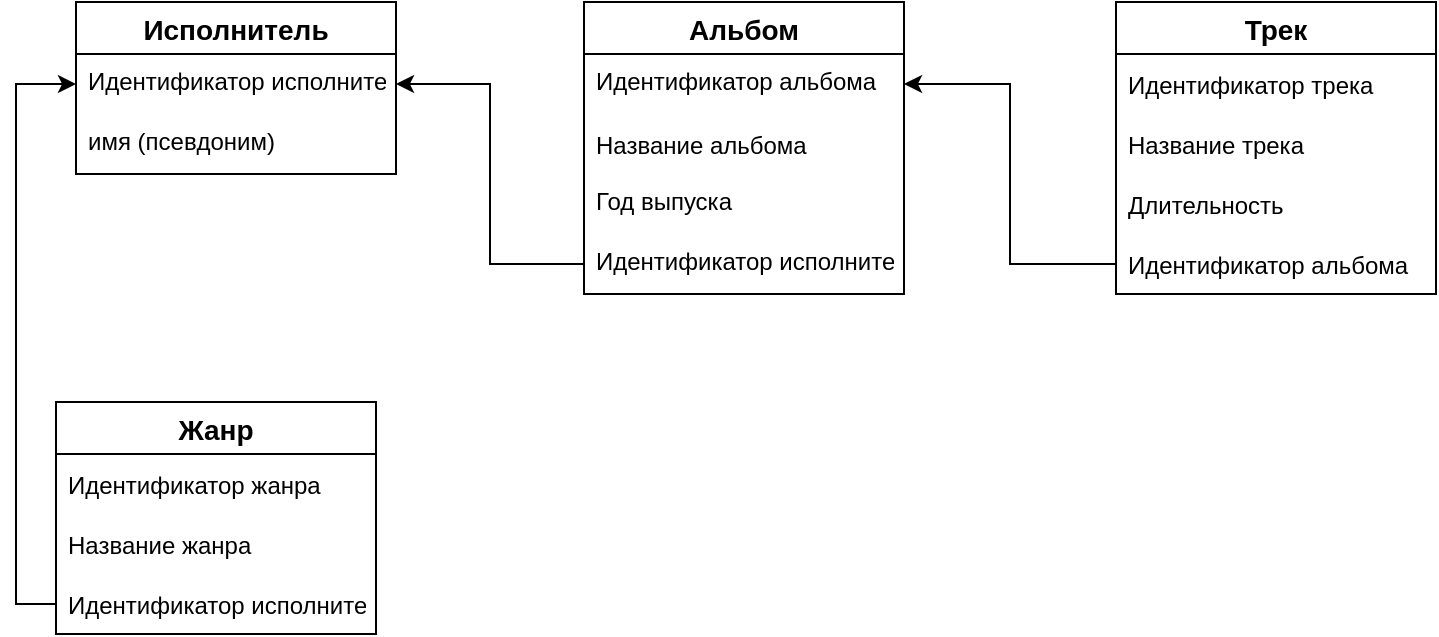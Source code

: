 <mxfile version="15.5.5" type="device"><diagram id="pV1bIe_q-vyLGhylwWmi" name="Page-1"><mxGraphModel dx="782" dy="649" grid="1" gridSize="10" guides="1" tooltips="1" connect="1" arrows="1" fold="1" page="1" pageScale="1" pageWidth="827" pageHeight="1169" math="0" shadow="0"><root><mxCell id="0"/><mxCell id="1" parent="0"/><mxCell id="G0oQyc9vp9xvxWce21-8-18" value="Исполнитель" style="swimlane;fontStyle=1;childLayout=stackLayout;horizontal=1;startSize=26;horizontalStack=0;resizeParent=1;resizeParentMax=0;resizeLast=0;collapsible=1;marginBottom=0;align=center;fontSize=14;" parent="1" vertex="1"><mxGeometry x="80" y="40" width="160" height="86" as="geometry"/></mxCell><mxCell id="G0oQyc9vp9xvxWce21-8-19" value="Идентификатор исполнителя" style="text;strokeColor=none;fillColor=none;spacingLeft=4;spacingRight=4;overflow=hidden;rotatable=0;points=[[0,0.5],[1,0.5]];portConstraint=eastwest;fontSize=12;" parent="G0oQyc9vp9xvxWce21-8-18" vertex="1"><mxGeometry y="26" width="160" height="30" as="geometry"/></mxCell><mxCell id="G0oQyc9vp9xvxWce21-8-20" value="имя (псевдоним)&#10;&#10;&lt;span style=&quot;color: rgb(36, 41, 47); font-size: 16px; font-style: normal; font-weight: 400; letter-spacing: normal; text-align: left; text-indent: 0px; text-transform: none; word-spacing: 0px; background-color: rgb(255, 255, 255); display: inline; float: none;&quot;&gt;имя (псевдоним)&lt;/span&gt;&#10;&#10;" style="text;strokeColor=none;fillColor=none;spacingLeft=4;spacingRight=4;overflow=hidden;rotatable=0;points=[[0,0.5],[1,0.5]];portConstraint=eastwest;fontSize=12;" parent="G0oQyc9vp9xvxWce21-8-18" vertex="1"><mxGeometry y="56" width="160" height="30" as="geometry"/></mxCell><mxCell id="G0oQyc9vp9xvxWce21-8-22" value="Альбом" style="swimlane;fontStyle=1;childLayout=stackLayout;horizontal=1;startSize=26;horizontalStack=0;resizeParent=1;resizeParentMax=0;resizeLast=0;collapsible=1;marginBottom=0;align=center;fontSize=14;" parent="1" vertex="1"><mxGeometry x="334" y="40" width="160" height="146" as="geometry"/></mxCell><mxCell id="G0oQyc9vp9xvxWce21-8-23" value="Идентификатор альбома" style="text;strokeColor=none;fillColor=none;spacingLeft=4;spacingRight=4;overflow=hidden;rotatable=0;points=[[0,0.5],[1,0.5]];portConstraint=eastwest;fontSize=12;" parent="G0oQyc9vp9xvxWce21-8-22" vertex="1"><mxGeometry y="26" width="160" height="30" as="geometry"/></mxCell><mxCell id="G0oQyc9vp9xvxWce21-8-24" value="Название альбома" style="text;strokeColor=none;fillColor=none;spacingLeft=4;spacingRight=4;overflow=hidden;rotatable=0;points=[[0,0.5],[1,0.5]];portConstraint=eastwest;fontSize=12;verticalAlign=middle;" parent="G0oQyc9vp9xvxWce21-8-22" vertex="1"><mxGeometry y="56" width="160" height="30" as="geometry"/></mxCell><mxCell id="G0oQyc9vp9xvxWce21-8-26" value="Год выпуска" style="text;strokeColor=none;fillColor=none;spacingLeft=4;spacingRight=4;overflow=hidden;rotatable=0;points=[[0,0.5],[1,0.5]];portConstraint=eastwest;fontSize=12;" parent="G0oQyc9vp9xvxWce21-8-22" vertex="1"><mxGeometry y="86" width="160" height="30" as="geometry"/></mxCell><mxCell id="G0oQyc9vp9xvxWce21-8-25" value="Идентификатор исполнителя" style="text;strokeColor=none;fillColor=none;spacingLeft=4;spacingRight=4;overflow=hidden;rotatable=0;points=[[0,0.5],[1,0.5]];portConstraint=eastwest;fontSize=12;" parent="G0oQyc9vp9xvxWce21-8-22" vertex="1"><mxGeometry y="116" width="160" height="30" as="geometry"/></mxCell><mxCell id="G0oQyc9vp9xvxWce21-8-27" value="Трек" style="swimlane;fontStyle=1;childLayout=stackLayout;horizontal=1;startSize=26;horizontalStack=0;resizeParent=1;resizeParentMax=0;resizeLast=0;collapsible=1;marginBottom=0;align=center;fontSize=14;" parent="1" vertex="1"><mxGeometry x="600" y="40" width="160" height="146" as="geometry"/></mxCell><mxCell id="G0oQyc9vp9xvxWce21-8-41" value="Идентификатор трека" style="text;strokeColor=none;fillColor=none;spacingLeft=4;spacingRight=4;overflow=hidden;rotatable=0;points=[[0,0.5],[1,0.5]];portConstraint=eastwest;fontSize=12;verticalAlign=middle;" parent="G0oQyc9vp9xvxWce21-8-27" vertex="1"><mxGeometry y="26" width="160" height="30" as="geometry"/></mxCell><mxCell id="G0oQyc9vp9xvxWce21-8-28" value="Название трека" style="text;strokeColor=none;fillColor=none;spacingLeft=4;spacingRight=4;overflow=hidden;rotatable=0;points=[[0,0.5],[1,0.5]];portConstraint=eastwest;fontSize=12;verticalAlign=middle;" parent="G0oQyc9vp9xvxWce21-8-27" vertex="1"><mxGeometry y="56" width="160" height="30" as="geometry"/></mxCell><mxCell id="G0oQyc9vp9xvxWce21-8-29" value="Длительность" style="text;strokeColor=none;fillColor=none;spacingLeft=4;spacingRight=4;overflow=hidden;rotatable=0;points=[[0,0.5],[1,0.5]];portConstraint=eastwest;fontSize=12;verticalAlign=middle;" parent="G0oQyc9vp9xvxWce21-8-27" vertex="1"><mxGeometry y="86" width="160" height="30" as="geometry"/></mxCell><mxCell id="G0oQyc9vp9xvxWce21-8-30" value="Идентификатор альбома" style="text;strokeColor=none;fillColor=none;spacingLeft=4;spacingRight=4;overflow=hidden;rotatable=0;points=[[0,0.5],[1,0.5]];portConstraint=eastwest;fontSize=12;verticalAlign=middle;" parent="G0oQyc9vp9xvxWce21-8-27" vertex="1"><mxGeometry y="116" width="160" height="30" as="geometry"/></mxCell><mxCell id="G0oQyc9vp9xvxWce21-8-31" value="Жанр" style="swimlane;fontStyle=1;childLayout=stackLayout;horizontal=1;startSize=26;horizontalStack=0;resizeParent=1;resizeParentMax=0;resizeLast=0;collapsible=1;marginBottom=0;align=center;fontSize=14;" parent="1" vertex="1"><mxGeometry x="70" y="240" width="160" height="116" as="geometry"/></mxCell><mxCell id="G0oQyc9vp9xvxWce21-8-32" value="Идентификатор жанра" style="text;strokeColor=none;fillColor=none;spacingLeft=4;spacingRight=4;overflow=hidden;rotatable=0;points=[[0,0.5],[1,0.5]];portConstraint=eastwest;fontSize=12;verticalAlign=middle;" parent="G0oQyc9vp9xvxWce21-8-31" vertex="1"><mxGeometry y="26" width="160" height="30" as="geometry"/></mxCell><mxCell id="G0oQyc9vp9xvxWce21-8-33" value="Название жанра" style="text;strokeColor=none;fillColor=none;spacingLeft=4;spacingRight=4;overflow=hidden;rotatable=0;points=[[0,0.5],[1,0.5]];portConstraint=eastwest;fontSize=12;verticalAlign=middle;" parent="G0oQyc9vp9xvxWce21-8-31" vertex="1"><mxGeometry y="56" width="160" height="30" as="geometry"/></mxCell><mxCell id="G0oQyc9vp9xvxWce21-8-34" value="Идентификатор исполнителя" style="text;strokeColor=none;fillColor=none;spacingLeft=4;spacingRight=4;overflow=hidden;rotatable=0;points=[[0,0.5],[1,0.5]];portConstraint=eastwest;fontSize=12;verticalAlign=middle;" parent="G0oQyc9vp9xvxWce21-8-31" vertex="1"><mxGeometry y="86" width="160" height="30" as="geometry"/></mxCell><mxCell id="G0oQyc9vp9xvxWce21-8-38" style="edgeStyle=orthogonalEdgeStyle;rounded=0;orthogonalLoop=1;jettySize=auto;html=1;exitX=0;exitY=0.5;exitDx=0;exitDy=0;entryX=0;entryY=0.5;entryDx=0;entryDy=0;" parent="1" source="G0oQyc9vp9xvxWce21-8-34" target="G0oQyc9vp9xvxWce21-8-19" edge="1"><mxGeometry relative="1" as="geometry"/></mxCell><mxCell id="G0oQyc9vp9xvxWce21-8-39" style="edgeStyle=orthogonalEdgeStyle;rounded=0;orthogonalLoop=1;jettySize=auto;html=1;exitX=0;exitY=0.5;exitDx=0;exitDy=0;entryX=1;entryY=0.5;entryDx=0;entryDy=0;" parent="1" source="G0oQyc9vp9xvxWce21-8-30" target="G0oQyc9vp9xvxWce21-8-23" edge="1"><mxGeometry relative="1" as="geometry"/></mxCell><mxCell id="G0oQyc9vp9xvxWce21-8-40" style="edgeStyle=orthogonalEdgeStyle;rounded=0;orthogonalLoop=1;jettySize=auto;html=1;exitX=0;exitY=0.5;exitDx=0;exitDy=0;" parent="1" source="G0oQyc9vp9xvxWce21-8-25" target="G0oQyc9vp9xvxWce21-8-19" edge="1"><mxGeometry relative="1" as="geometry"/></mxCell></root></mxGraphModel></diagram></mxfile>